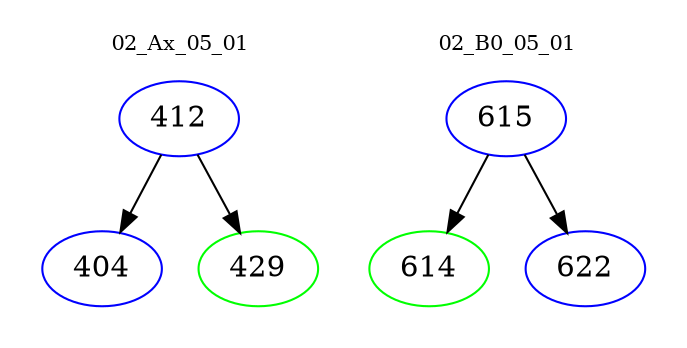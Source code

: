 digraph{
subgraph cluster_0 {
color = white
label = "02_Ax_05_01";
fontsize=10;
T0_412 [label="412", color="blue"]
T0_412 -> T0_404 [color="black"]
T0_404 [label="404", color="blue"]
T0_412 -> T0_429 [color="black"]
T0_429 [label="429", color="green"]
}
subgraph cluster_1 {
color = white
label = "02_B0_05_01";
fontsize=10;
T1_615 [label="615", color="blue"]
T1_615 -> T1_614 [color="black"]
T1_614 [label="614", color="green"]
T1_615 -> T1_622 [color="black"]
T1_622 [label="622", color="blue"]
}
}
